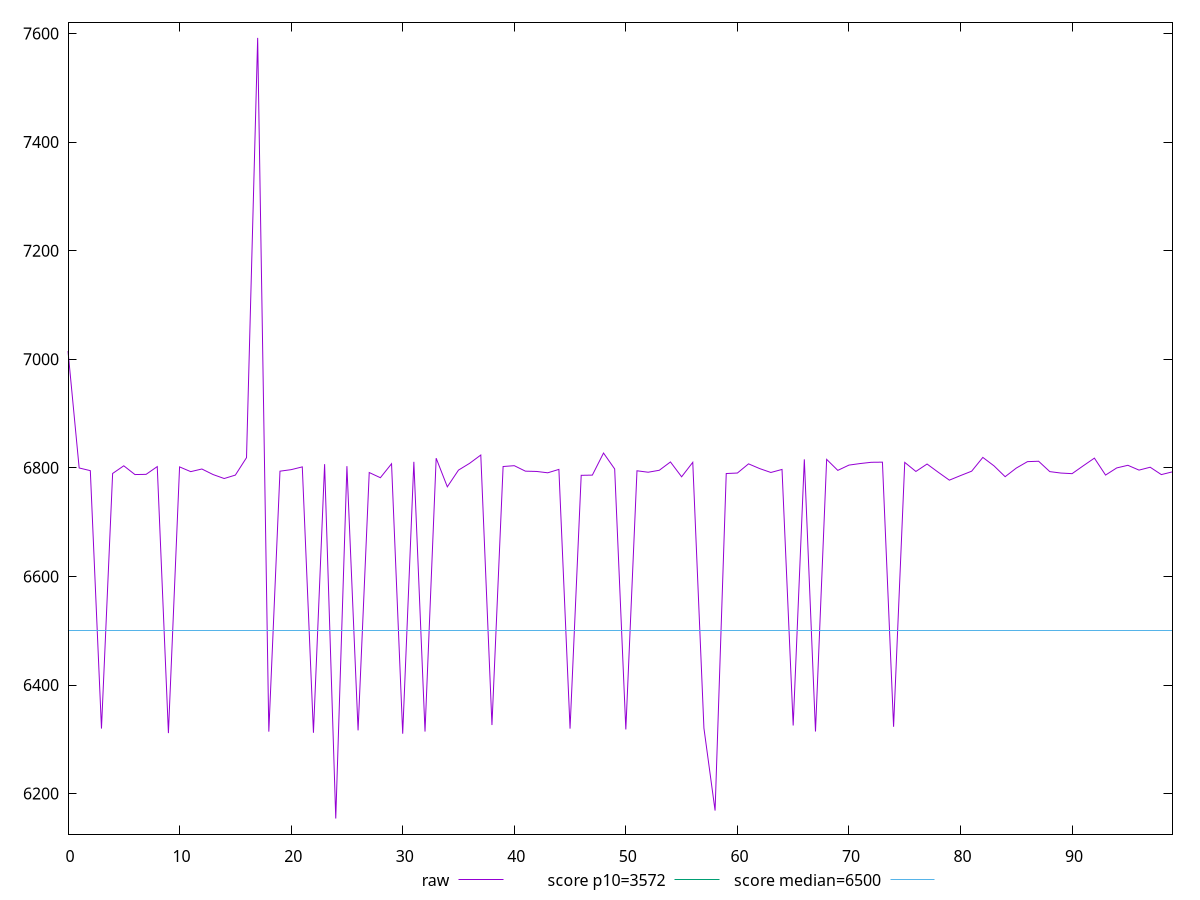 reset

$raw <<EOF
0 7015.112
1 6799.792
2 6794.852000000001
3 6319.7935
4 6789.6752
5 6803.776
6 6787.6548
7 6788.036
8 6802.307999999999
9 6311.381499999998
10 6801.754800000001
11 6793.036000000002
12 6797.888
13 6787.696
14 6780.351999999999
15 6786.671999999999
16 6818.78
17 7591.964100000001
18 6314.095500000002
19 6793.876
20 6796.685999999999
21 6801.776
22 6312.047499999999
23 6806.776000000002
24 6154.0735
25 6803.121999999999
26 6316.453500000003
27 6791.388000000001
28 6781.84
29 6807.528
30 6310.262
31 6811.0796
32 6314.148500000001
33 6817.808599999999
34 6765.076000000001
35 6795.8240000000005
36 6808.387999999999
37 6823.619999999999
38 6326.2710000000025
39 6802.464
40 6804
41 6793.895999999999
42 6793.387999999999
43 6790.888
44 6797.16
45 6319.601000000001
46 6786.24
47 6786.62
48 6827.274600000001
49 6797.976000000001
50 6318.101500000001
51 6794.599999999999
52 6791.9439999999995
53 6795.548000000001
54 6810.867999999999
55 6783.535999999999
56 6810.1759999999995
57 6320.523499999999
58 6168.6995
59 6789.548
60 6790.463999999998
61 6807.376
62 6798.627999999999
63 6791.496
64 6797.067999999999
65 6325.3805
66 6815.6328
67 6314.274
68 6815.62
69 6795.341
70 6805.083999999999
71 6807.928
72 6810.244
73 6810.496
74 6323.076999999999
75 6810.06
76 6793.376000000001
77 6807.064
78 6791.94
79 6777.34
80 6785.764000000001
81 6793.888
82 6819.2480000000005
83 6803.704
84 6783.735999999999
85 6799.604
86 6811.456
87 6812.175800000001
88 6793.067999999999
89 6790.427999999999
90 6789.312000000002
91 6803.776
92 6817.928
93 6786.716
94 6799.8640000000005
95 6804.7119999999995
96 6795.856
97 6801.159199999999
98 6787.584000000001
99 6792.692000000001
EOF

set key outside below
set xrange [0:99]
set yrange [6125.315688000001:7620.721912000001]
set trange [6125.315688000001:7620.721912000001]
set terminal svg size 640, 500 enhanced background rgb 'white'
set output "reports/report_00033_2021-03-01T14-23-16.841Z/first-cpu-idle/samples/astro-cached/raw/values.svg"

plot $raw title "raw" with line, \
     3572 title "score p10=3572", \
     6500 title "score median=6500"

reset
